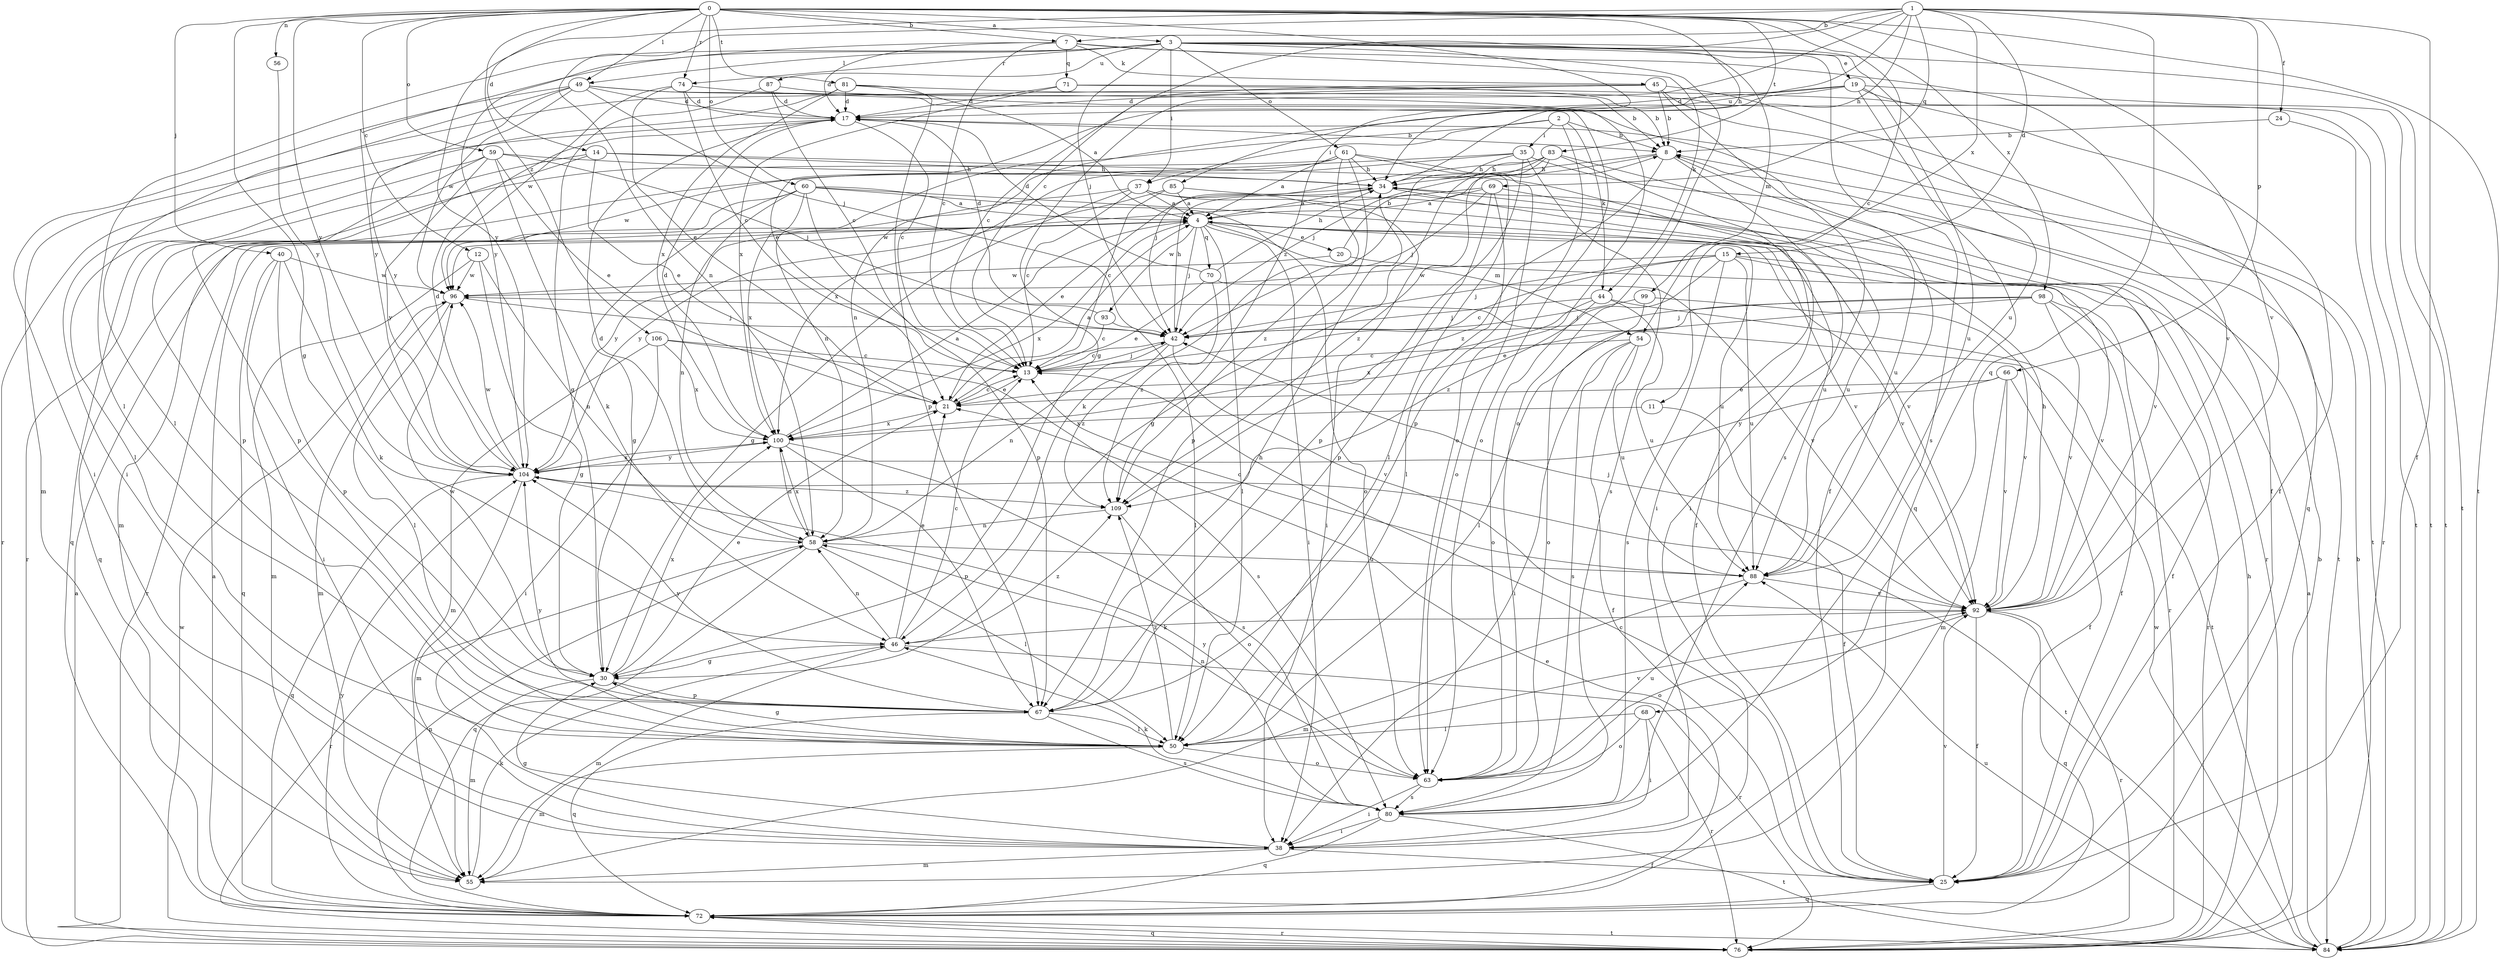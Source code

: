 strict digraph  {
0;
1;
2;
3;
4;
7;
8;
11;
12;
13;
14;
15;
17;
19;
20;
21;
24;
25;
30;
34;
35;
37;
38;
40;
42;
44;
45;
46;
49;
50;
54;
55;
56;
58;
59;
60;
61;
63;
66;
67;
68;
69;
70;
71;
72;
74;
76;
80;
81;
83;
84;
85;
87;
88;
92;
93;
96;
98;
99;
100;
104;
106;
109;
0 -> 3  [label=a];
0 -> 7  [label=b];
0 -> 11  [label=c];
0 -> 12  [label=c];
0 -> 14  [label=d];
0 -> 30  [label=g];
0 -> 34  [label=h];
0 -> 40  [label=j];
0 -> 49  [label=l];
0 -> 56  [label=n];
0 -> 59  [label=o];
0 -> 60  [label=o];
0 -> 74  [label=r];
0 -> 81  [label=t];
0 -> 83  [label=t];
0 -> 84  [label=t];
0 -> 92  [label=v];
0 -> 98  [label=x];
0 -> 104  [label=y];
0 -> 106  [label=z];
0 -> 109  [label=z];
1 -> 7  [label=b];
1 -> 13  [label=c];
1 -> 15  [label=d];
1 -> 24  [label=f];
1 -> 25  [label=f];
1 -> 30  [label=g];
1 -> 34  [label=h];
1 -> 58  [label=n];
1 -> 66  [label=p];
1 -> 68  [label=q];
1 -> 69  [label=q];
1 -> 85  [label=u];
1 -> 99  [label=x];
1 -> 104  [label=y];
2 -> 8  [label=b];
2 -> 35  [label=i];
2 -> 37  [label=i];
2 -> 44  [label=k];
2 -> 58  [label=n];
2 -> 67  [label=p];
3 -> 19  [label=e];
3 -> 37  [label=i];
3 -> 42  [label=j];
3 -> 49  [label=l];
3 -> 50  [label=l];
3 -> 54  [label=m];
3 -> 61  [label=o];
3 -> 63  [label=o];
3 -> 74  [label=r];
3 -> 80  [label=s];
3 -> 84  [label=t];
3 -> 87  [label=u];
3 -> 88  [label=u];
3 -> 104  [label=y];
4 -> 20  [label=e];
4 -> 38  [label=i];
4 -> 42  [label=j];
4 -> 50  [label=l];
4 -> 54  [label=m];
4 -> 70  [label=q];
4 -> 76  [label=r];
4 -> 88  [label=u];
4 -> 92  [label=v];
4 -> 93  [label=w];
4 -> 100  [label=x];
7 -> 13  [label=c];
7 -> 17  [label=d];
7 -> 44  [label=k];
7 -> 45  [label=k];
7 -> 71  [label=q];
7 -> 92  [label=v];
7 -> 104  [label=y];
8 -> 34  [label=h];
8 -> 38  [label=i];
8 -> 42  [label=j];
8 -> 76  [label=r];
8 -> 109  [label=z];
11 -> 25  [label=f];
11 -> 100  [label=x];
12 -> 30  [label=g];
12 -> 55  [label=m];
12 -> 58  [label=n];
12 -> 96  [label=w];
13 -> 21  [label=e];
13 -> 42  [label=j];
14 -> 21  [label=e];
14 -> 25  [label=f];
14 -> 34  [label=h];
14 -> 67  [label=p];
14 -> 72  [label=q];
15 -> 13  [label=c];
15 -> 25  [label=f];
15 -> 42  [label=j];
15 -> 80  [label=s];
15 -> 88  [label=u];
15 -> 92  [label=v];
15 -> 96  [label=w];
15 -> 109  [label=z];
17 -> 8  [label=b];
17 -> 13  [label=c];
17 -> 76  [label=r];
17 -> 84  [label=t];
19 -> 17  [label=d];
19 -> 21  [label=e];
19 -> 25  [label=f];
19 -> 58  [label=n];
19 -> 72  [label=q];
19 -> 84  [label=t];
19 -> 88  [label=u];
20 -> 8  [label=b];
20 -> 76  [label=r];
20 -> 96  [label=w];
21 -> 4  [label=a];
21 -> 13  [label=c];
21 -> 100  [label=x];
24 -> 8  [label=b];
24 -> 76  [label=r];
25 -> 13  [label=c];
25 -> 72  [label=q];
25 -> 92  [label=v];
30 -> 21  [label=e];
30 -> 55  [label=m];
30 -> 67  [label=p];
30 -> 96  [label=w];
30 -> 100  [label=x];
34 -> 4  [label=a];
34 -> 21  [label=e];
34 -> 88  [label=u];
35 -> 34  [label=h];
35 -> 55  [label=m];
35 -> 67  [label=p];
35 -> 80  [label=s];
35 -> 84  [label=t];
35 -> 100  [label=x];
37 -> 4  [label=a];
37 -> 13  [label=c];
37 -> 30  [label=g];
37 -> 38  [label=i];
37 -> 92  [label=v];
37 -> 104  [label=y];
38 -> 25  [label=f];
38 -> 30  [label=g];
38 -> 55  [label=m];
40 -> 38  [label=i];
40 -> 46  [label=k];
40 -> 67  [label=p];
40 -> 72  [label=q];
40 -> 96  [label=w];
42 -> 13  [label=c];
42 -> 34  [label=h];
42 -> 58  [label=n];
42 -> 92  [label=v];
42 -> 109  [label=z];
44 -> 42  [label=j];
44 -> 63  [label=o];
44 -> 84  [label=t];
44 -> 88  [label=u];
44 -> 100  [label=x];
45 -> 8  [label=b];
45 -> 13  [label=c];
45 -> 17  [label=d];
45 -> 25  [label=f];
45 -> 55  [label=m];
45 -> 72  [label=q];
45 -> 80  [label=s];
46 -> 13  [label=c];
46 -> 21  [label=e];
46 -> 30  [label=g];
46 -> 55  [label=m];
46 -> 58  [label=n];
46 -> 76  [label=r];
46 -> 109  [label=z];
49 -> 17  [label=d];
49 -> 25  [label=f];
49 -> 38  [label=i];
49 -> 42  [label=j];
49 -> 50  [label=l];
49 -> 63  [label=o];
49 -> 96  [label=w];
49 -> 104  [label=y];
50 -> 30  [label=g];
50 -> 55  [label=m];
50 -> 63  [label=o];
50 -> 92  [label=v];
50 -> 104  [label=y];
50 -> 109  [label=z];
54 -> 13  [label=c];
54 -> 25  [label=f];
54 -> 38  [label=i];
54 -> 80  [label=s];
54 -> 88  [label=u];
55 -> 46  [label=k];
56 -> 104  [label=y];
58 -> 17  [label=d];
58 -> 50  [label=l];
58 -> 72  [label=q];
58 -> 76  [label=r];
58 -> 88  [label=u];
58 -> 100  [label=x];
59 -> 21  [label=e];
59 -> 34  [label=h];
59 -> 42  [label=j];
59 -> 46  [label=k];
59 -> 50  [label=l];
59 -> 67  [label=p];
59 -> 104  [label=y];
60 -> 4  [label=a];
60 -> 30  [label=g];
60 -> 58  [label=n];
60 -> 63  [label=o];
60 -> 67  [label=p];
60 -> 72  [label=q];
60 -> 92  [label=v];
60 -> 100  [label=x];
61 -> 4  [label=a];
61 -> 34  [label=h];
61 -> 50  [label=l];
61 -> 63  [label=o];
61 -> 67  [label=p];
61 -> 76  [label=r];
61 -> 96  [label=w];
61 -> 109  [label=z];
63 -> 38  [label=i];
63 -> 58  [label=n];
63 -> 80  [label=s];
63 -> 88  [label=u];
66 -> 21  [label=e];
66 -> 25  [label=f];
66 -> 55  [label=m];
66 -> 92  [label=v];
66 -> 104  [label=y];
67 -> 34  [label=h];
67 -> 50  [label=l];
67 -> 72  [label=q];
67 -> 80  [label=s];
67 -> 104  [label=y];
68 -> 38  [label=i];
68 -> 50  [label=l];
68 -> 63  [label=o];
68 -> 76  [label=r];
69 -> 4  [label=a];
69 -> 42  [label=j];
69 -> 50  [label=l];
69 -> 67  [label=p];
69 -> 88  [label=u];
69 -> 96  [label=w];
70 -> 17  [label=d];
70 -> 21  [label=e];
70 -> 34  [label=h];
70 -> 92  [label=v];
70 -> 109  [label=z];
71 -> 8  [label=b];
71 -> 17  [label=d];
71 -> 84  [label=t];
71 -> 100  [label=x];
72 -> 4  [label=a];
72 -> 21  [label=e];
72 -> 58  [label=n];
72 -> 76  [label=r];
72 -> 84  [label=t];
72 -> 104  [label=y];
74 -> 13  [label=c];
74 -> 17  [label=d];
74 -> 21  [label=e];
74 -> 63  [label=o];
74 -> 96  [label=w];
76 -> 4  [label=a];
76 -> 8  [label=b];
76 -> 34  [label=h];
76 -> 72  [label=q];
76 -> 96  [label=w];
80 -> 38  [label=i];
80 -> 46  [label=k];
80 -> 72  [label=q];
80 -> 84  [label=t];
80 -> 104  [label=y];
81 -> 4  [label=a];
81 -> 8  [label=b];
81 -> 17  [label=d];
81 -> 38  [label=i];
81 -> 67  [label=p];
81 -> 100  [label=x];
83 -> 30  [label=g];
83 -> 34  [label=h];
83 -> 38  [label=i];
83 -> 42  [label=j];
83 -> 46  [label=k];
83 -> 88  [label=u];
83 -> 109  [label=z];
84 -> 4  [label=a];
84 -> 8  [label=b];
84 -> 88  [label=u];
84 -> 96  [label=w];
85 -> 4  [label=a];
85 -> 13  [label=c];
85 -> 92  [label=v];
85 -> 104  [label=y];
87 -> 13  [label=c];
87 -> 17  [label=d];
87 -> 30  [label=g];
87 -> 84  [label=t];
88 -> 13  [label=c];
88 -> 55  [label=m];
88 -> 92  [label=v];
92 -> 25  [label=f];
92 -> 34  [label=h];
92 -> 42  [label=j];
92 -> 46  [label=k];
92 -> 63  [label=o];
92 -> 72  [label=q];
92 -> 76  [label=r];
93 -> 13  [label=c];
93 -> 17  [label=d];
93 -> 50  [label=l];
96 -> 42  [label=j];
96 -> 50  [label=l];
96 -> 55  [label=m];
98 -> 21  [label=e];
98 -> 25  [label=f];
98 -> 42  [label=j];
98 -> 50  [label=l];
98 -> 76  [label=r];
98 -> 92  [label=v];
99 -> 42  [label=j];
99 -> 63  [label=o];
99 -> 92  [label=v];
100 -> 4  [label=a];
100 -> 17  [label=d];
100 -> 58  [label=n];
100 -> 67  [label=p];
100 -> 80  [label=s];
100 -> 104  [label=y];
104 -> 17  [label=d];
104 -> 55  [label=m];
104 -> 72  [label=q];
104 -> 84  [label=t];
104 -> 96  [label=w];
104 -> 100  [label=x];
104 -> 109  [label=z];
106 -> 13  [label=c];
106 -> 38  [label=i];
106 -> 55  [label=m];
106 -> 80  [label=s];
106 -> 100  [label=x];
109 -> 58  [label=n];
109 -> 63  [label=o];
}
